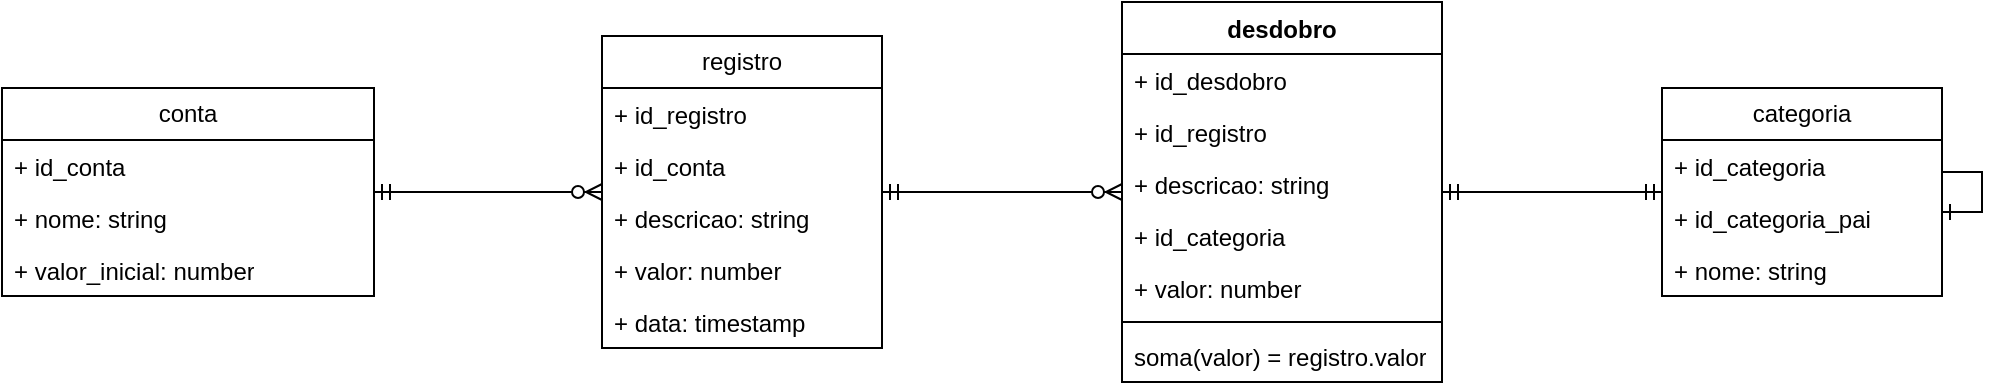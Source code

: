 <mxfile version="24.6.5" type="device">
  <diagram name="Page-1" id="PlEgE6eLWGuuwbT2U2m1">
    <mxGraphModel dx="983" dy="515" grid="1" gridSize="10" guides="1" tooltips="1" connect="1" arrows="1" fold="1" page="1" pageScale="1" pageWidth="827" pageHeight="1169" math="0" shadow="0">
      <root>
        <mxCell id="0" />
        <mxCell id="1" parent="0" />
        <mxCell id="1aZjoUa8qhQCFEWobjP9-1" value="conta" style="swimlane;fontStyle=0;childLayout=stackLayout;horizontal=1;startSize=26;fillColor=none;horizontalStack=0;resizeParent=1;resizeParentMax=0;resizeLast=0;collapsible=1;marginBottom=0;whiteSpace=wrap;html=1;" vertex="1" parent="1">
          <mxGeometry x="170" y="426" width="186" height="104" as="geometry" />
        </mxCell>
        <mxCell id="1aZjoUa8qhQCFEWobjP9-4" value="+ id_conta" style="text;strokeColor=none;fillColor=none;align=left;verticalAlign=top;spacingLeft=4;spacingRight=4;overflow=hidden;rotatable=0;points=[[0,0.5],[1,0.5]];portConstraint=eastwest;whiteSpace=wrap;html=1;" vertex="1" parent="1aZjoUa8qhQCFEWobjP9-1">
          <mxGeometry y="26" width="186" height="26" as="geometry" />
        </mxCell>
        <mxCell id="1aZjoUa8qhQCFEWobjP9-2" value="+ nome: string" style="text;strokeColor=none;fillColor=none;align=left;verticalAlign=top;spacingLeft=4;spacingRight=4;overflow=hidden;rotatable=0;points=[[0,0.5],[1,0.5]];portConstraint=eastwest;whiteSpace=wrap;html=1;" vertex="1" parent="1aZjoUa8qhQCFEWobjP9-1">
          <mxGeometry y="52" width="186" height="26" as="geometry" />
        </mxCell>
        <mxCell id="1aZjoUa8qhQCFEWobjP9-3" value="+ valor_inicial: number" style="text;strokeColor=none;fillColor=none;align=left;verticalAlign=top;spacingLeft=4;spacingRight=4;overflow=hidden;rotatable=0;points=[[0,0.5],[1,0.5]];portConstraint=eastwest;whiteSpace=wrap;html=1;" vertex="1" parent="1aZjoUa8qhQCFEWobjP9-1">
          <mxGeometry y="78" width="186" height="26" as="geometry" />
        </mxCell>
        <mxCell id="1aZjoUa8qhQCFEWobjP9-7" value="registro" style="swimlane;fontStyle=0;childLayout=stackLayout;horizontal=1;startSize=26;fillColor=none;horizontalStack=0;resizeParent=1;resizeParentMax=0;resizeLast=0;collapsible=1;marginBottom=0;whiteSpace=wrap;html=1;" vertex="1" parent="1">
          <mxGeometry x="470" y="400" width="140" height="156" as="geometry" />
        </mxCell>
        <mxCell id="1aZjoUa8qhQCFEWobjP9-8" value="+ id_registro" style="text;strokeColor=none;fillColor=none;align=left;verticalAlign=top;spacingLeft=4;spacingRight=4;overflow=hidden;rotatable=0;points=[[0,0.5],[1,0.5]];portConstraint=eastwest;whiteSpace=wrap;html=1;" vertex="1" parent="1aZjoUa8qhQCFEWobjP9-7">
          <mxGeometry y="26" width="140" height="26" as="geometry" />
        </mxCell>
        <mxCell id="1aZjoUa8qhQCFEWobjP9-9" value="+ id_conta" style="text;strokeColor=none;fillColor=none;align=left;verticalAlign=top;spacingLeft=4;spacingRight=4;overflow=hidden;rotatable=0;points=[[0,0.5],[1,0.5]];portConstraint=eastwest;whiteSpace=wrap;html=1;" vertex="1" parent="1aZjoUa8qhQCFEWobjP9-7">
          <mxGeometry y="52" width="140" height="26" as="geometry" />
        </mxCell>
        <mxCell id="1aZjoUa8qhQCFEWobjP9-10" value="+ descricao: string" style="text;strokeColor=none;fillColor=none;align=left;verticalAlign=top;spacingLeft=4;spacingRight=4;overflow=hidden;rotatable=0;points=[[0,0.5],[1,0.5]];portConstraint=eastwest;whiteSpace=wrap;html=1;" vertex="1" parent="1aZjoUa8qhQCFEWobjP9-7">
          <mxGeometry y="78" width="140" height="26" as="geometry" />
        </mxCell>
        <mxCell id="1aZjoUa8qhQCFEWobjP9-12" value="+ valor: number" style="text;strokeColor=none;fillColor=none;align=left;verticalAlign=top;spacingLeft=4;spacingRight=4;overflow=hidden;rotatable=0;points=[[0,0.5],[1,0.5]];portConstraint=eastwest;whiteSpace=wrap;html=1;" vertex="1" parent="1aZjoUa8qhQCFEWobjP9-7">
          <mxGeometry y="104" width="140" height="26" as="geometry" />
        </mxCell>
        <mxCell id="1aZjoUa8qhQCFEWobjP9-13" value="+ data: timestamp" style="text;strokeColor=none;fillColor=none;align=left;verticalAlign=top;spacingLeft=4;spacingRight=4;overflow=hidden;rotatable=0;points=[[0,0.5],[1,0.5]];portConstraint=eastwest;whiteSpace=wrap;html=1;" vertex="1" parent="1aZjoUa8qhQCFEWobjP9-7">
          <mxGeometry y="130" width="140" height="26" as="geometry" />
        </mxCell>
        <mxCell id="1aZjoUa8qhQCFEWobjP9-14" value="desdobro" style="swimlane;fontStyle=1;align=center;verticalAlign=top;childLayout=stackLayout;horizontal=1;startSize=26;horizontalStack=0;resizeParent=1;resizeParentMax=0;resizeLast=0;collapsible=1;marginBottom=0;whiteSpace=wrap;html=1;" vertex="1" parent="1">
          <mxGeometry x="730" y="383" width="160" height="190" as="geometry" />
        </mxCell>
        <mxCell id="1aZjoUa8qhQCFEWobjP9-15" value="+ id_desdobro" style="text;strokeColor=none;fillColor=none;align=left;verticalAlign=top;spacingLeft=4;spacingRight=4;overflow=hidden;rotatable=0;points=[[0,0.5],[1,0.5]];portConstraint=eastwest;whiteSpace=wrap;html=1;" vertex="1" parent="1aZjoUa8qhQCFEWobjP9-14">
          <mxGeometry y="26" width="160" height="26" as="geometry" />
        </mxCell>
        <mxCell id="1aZjoUa8qhQCFEWobjP9-19" value="+ id_registro" style="text;strokeColor=none;fillColor=none;align=left;verticalAlign=top;spacingLeft=4;spacingRight=4;overflow=hidden;rotatable=0;points=[[0,0.5],[1,0.5]];portConstraint=eastwest;whiteSpace=wrap;html=1;" vertex="1" parent="1aZjoUa8qhQCFEWobjP9-14">
          <mxGeometry y="52" width="160" height="26" as="geometry" />
        </mxCell>
        <mxCell id="1aZjoUa8qhQCFEWobjP9-20" value="+ descricao: string" style="text;strokeColor=none;fillColor=none;align=left;verticalAlign=top;spacingLeft=4;spacingRight=4;overflow=hidden;rotatable=0;points=[[0,0.5],[1,0.5]];portConstraint=eastwest;whiteSpace=wrap;html=1;" vertex="1" parent="1aZjoUa8qhQCFEWobjP9-14">
          <mxGeometry y="78" width="160" height="26" as="geometry" />
        </mxCell>
        <mxCell id="1aZjoUa8qhQCFEWobjP9-21" value="+ id_categoria" style="text;strokeColor=none;fillColor=none;align=left;verticalAlign=top;spacingLeft=4;spacingRight=4;overflow=hidden;rotatable=0;points=[[0,0.5],[1,0.5]];portConstraint=eastwest;whiteSpace=wrap;html=1;" vertex="1" parent="1aZjoUa8qhQCFEWobjP9-14">
          <mxGeometry y="104" width="160" height="26" as="geometry" />
        </mxCell>
        <mxCell id="1aZjoUa8qhQCFEWobjP9-22" value="+ valor: number" style="text;strokeColor=none;fillColor=none;align=left;verticalAlign=top;spacingLeft=4;spacingRight=4;overflow=hidden;rotatable=0;points=[[0,0.5],[1,0.5]];portConstraint=eastwest;whiteSpace=wrap;html=1;" vertex="1" parent="1aZjoUa8qhQCFEWobjP9-14">
          <mxGeometry y="130" width="160" height="26" as="geometry" />
        </mxCell>
        <mxCell id="1aZjoUa8qhQCFEWobjP9-16" value="" style="line;strokeWidth=1;fillColor=none;align=left;verticalAlign=middle;spacingTop=-1;spacingLeft=3;spacingRight=3;rotatable=0;labelPosition=right;points=[];portConstraint=eastwest;strokeColor=inherit;" vertex="1" parent="1aZjoUa8qhQCFEWobjP9-14">
          <mxGeometry y="156" width="160" height="8" as="geometry" />
        </mxCell>
        <mxCell id="1aZjoUa8qhQCFEWobjP9-17" value="soma(valor) = registro.valor" style="text;strokeColor=none;fillColor=none;align=left;verticalAlign=top;spacingLeft=4;spacingRight=4;overflow=hidden;rotatable=0;points=[[0,0.5],[1,0.5]];portConstraint=eastwest;whiteSpace=wrap;html=1;" vertex="1" parent="1aZjoUa8qhQCFEWobjP9-14">
          <mxGeometry y="164" width="160" height="26" as="geometry" />
        </mxCell>
        <mxCell id="1aZjoUa8qhQCFEWobjP9-24" value="categoria" style="swimlane;fontStyle=0;childLayout=stackLayout;horizontal=1;startSize=26;fillColor=none;horizontalStack=0;resizeParent=1;resizeParentMax=0;resizeLast=0;collapsible=1;marginBottom=0;whiteSpace=wrap;html=1;" vertex="1" parent="1">
          <mxGeometry x="1000" y="426" width="140" height="104" as="geometry" />
        </mxCell>
        <mxCell id="1aZjoUa8qhQCFEWobjP9-25" value="+ id_categoria" style="text;strokeColor=none;fillColor=none;align=left;verticalAlign=top;spacingLeft=4;spacingRight=4;overflow=hidden;rotatable=0;points=[[0,0.5],[1,0.5]];portConstraint=eastwest;whiteSpace=wrap;html=1;" vertex="1" parent="1aZjoUa8qhQCFEWobjP9-24">
          <mxGeometry y="26" width="140" height="26" as="geometry" />
        </mxCell>
        <mxCell id="1aZjoUa8qhQCFEWobjP9-26" value="+ id_categoria_pai" style="text;strokeColor=none;fillColor=none;align=left;verticalAlign=top;spacingLeft=4;spacingRight=4;overflow=hidden;rotatable=0;points=[[0,0.5],[1,0.5]];portConstraint=eastwest;whiteSpace=wrap;html=1;" vertex="1" parent="1aZjoUa8qhQCFEWobjP9-24">
          <mxGeometry y="52" width="140" height="26" as="geometry" />
        </mxCell>
        <mxCell id="1aZjoUa8qhQCFEWobjP9-27" value="+ nome: string" style="text;strokeColor=none;fillColor=none;align=left;verticalAlign=top;spacingLeft=4;spacingRight=4;overflow=hidden;rotatable=0;points=[[0,0.5],[1,0.5]];portConstraint=eastwest;whiteSpace=wrap;html=1;" vertex="1" parent="1aZjoUa8qhQCFEWobjP9-24">
          <mxGeometry y="78" width="140" height="26" as="geometry" />
        </mxCell>
        <mxCell id="1aZjoUa8qhQCFEWobjP9-30" value="" style="edgeStyle=entityRelationEdgeStyle;fontSize=12;html=1;endArrow=ERmandOne;startArrow=ERmandOne;rounded=0;" edge="1" parent="1" source="1aZjoUa8qhQCFEWobjP9-24" target="1aZjoUa8qhQCFEWobjP9-14">
          <mxGeometry width="100" height="100" relative="1" as="geometry">
            <mxPoint x="590" y="750" as="sourcePoint" />
            <mxPoint x="690" y="650" as="targetPoint" />
          </mxGeometry>
        </mxCell>
        <mxCell id="1aZjoUa8qhQCFEWobjP9-31" value="" style="edgeStyle=entityRelationEdgeStyle;fontSize=12;html=1;endArrow=ERzeroToMany;startArrow=ERmandOne;rounded=0;" edge="1" parent="1" source="1aZjoUa8qhQCFEWobjP9-7" target="1aZjoUa8qhQCFEWobjP9-14">
          <mxGeometry width="100" height="100" relative="1" as="geometry">
            <mxPoint x="480" y="750" as="sourcePoint" />
            <mxPoint x="580" y="650" as="targetPoint" />
          </mxGeometry>
        </mxCell>
        <mxCell id="1aZjoUa8qhQCFEWobjP9-32" value="" style="edgeStyle=entityRelationEdgeStyle;fontSize=12;html=1;endArrow=ERzeroToMany;startArrow=ERmandOne;rounded=0;" edge="1" parent="1" source="1aZjoUa8qhQCFEWobjP9-1" target="1aZjoUa8qhQCFEWobjP9-7">
          <mxGeometry width="100" height="100" relative="1" as="geometry">
            <mxPoint x="610" y="488" as="sourcePoint" />
            <mxPoint x="740" y="488" as="targetPoint" />
          </mxGeometry>
        </mxCell>
        <mxCell id="1aZjoUa8qhQCFEWobjP9-33" value="" style="edgeStyle=entityRelationEdgeStyle;fontSize=12;html=1;endArrow=ERone;endFill=1;rounded=0;" edge="1" parent="1" source="1aZjoUa8qhQCFEWobjP9-24" target="1aZjoUa8qhQCFEWobjP9-24">
          <mxGeometry width="100" height="100" relative="1" as="geometry">
            <mxPoint x="640" y="740" as="sourcePoint" />
            <mxPoint x="740" y="640" as="targetPoint" />
          </mxGeometry>
        </mxCell>
      </root>
    </mxGraphModel>
  </diagram>
</mxfile>
